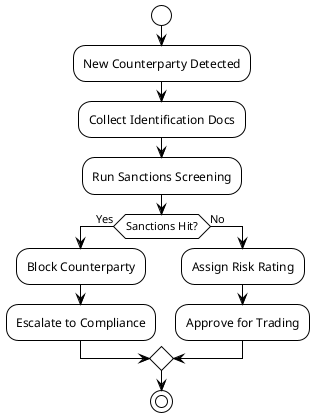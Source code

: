 @startuml KYCCheckProcess
!theme plain

start
:New Counterparty Detected;
:Collect Identification Docs;
:Run Sanctions Screening;
if (Sanctions Hit?) then (Yes)
  :Block Counterparty;
  :Escalate to Compliance;
else (No)
  :Assign Risk Rating;
  :Approve for Trading;
endif
stop
@enduml